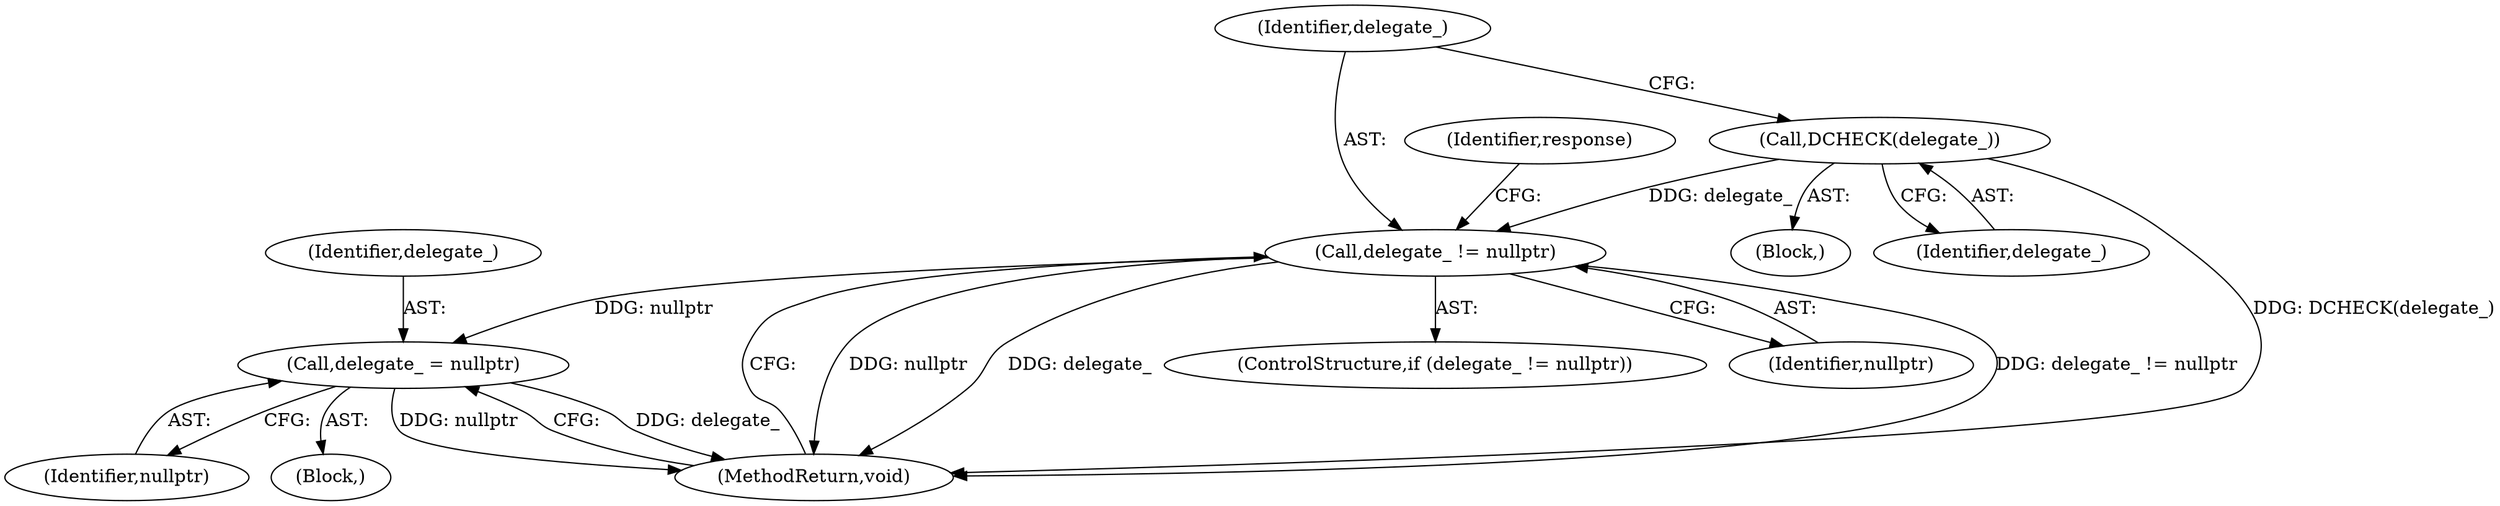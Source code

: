 digraph "1_Chrome_761d65ebcac0cdb730fd27b87e207201ac38e3b4@del" {
"1000103" [label="(Call,DCHECK(delegate_))"];
"1000106" [label="(Call,delegate_ != nullptr)"];
"1000117" [label="(Call,delegate_ = nullptr)"];
"1000120" [label="(MethodReturn,void)"];
"1000102" [label="(Block,)"];
"1000105" [label="(ControlStructure,if (delegate_ != nullptr))"];
"1000117" [label="(Call,delegate_ = nullptr)"];
"1000107" [label="(Identifier,delegate_)"];
"1000118" [label="(Identifier,delegate_)"];
"1000106" [label="(Call,delegate_ != nullptr)"];
"1000103" [label="(Call,DCHECK(delegate_))"];
"1000104" [label="(Identifier,delegate_)"];
"1000108" [label="(Identifier,nullptr)"];
"1000119" [label="(Identifier,nullptr)"];
"1000109" [label="(Block,)"];
"1000112" [label="(Identifier,response)"];
"1000103" -> "1000102"  [label="AST: "];
"1000103" -> "1000104"  [label="CFG: "];
"1000104" -> "1000103"  [label="AST: "];
"1000107" -> "1000103"  [label="CFG: "];
"1000103" -> "1000120"  [label="DDG: DCHECK(delegate_)"];
"1000103" -> "1000106"  [label="DDG: delegate_"];
"1000106" -> "1000105"  [label="AST: "];
"1000106" -> "1000108"  [label="CFG: "];
"1000107" -> "1000106"  [label="AST: "];
"1000108" -> "1000106"  [label="AST: "];
"1000112" -> "1000106"  [label="CFG: "];
"1000120" -> "1000106"  [label="CFG: "];
"1000106" -> "1000120"  [label="DDG: nullptr"];
"1000106" -> "1000120"  [label="DDG: delegate_"];
"1000106" -> "1000120"  [label="DDG: delegate_ != nullptr"];
"1000106" -> "1000117"  [label="DDG: nullptr"];
"1000117" -> "1000109"  [label="AST: "];
"1000117" -> "1000119"  [label="CFG: "];
"1000118" -> "1000117"  [label="AST: "];
"1000119" -> "1000117"  [label="AST: "];
"1000120" -> "1000117"  [label="CFG: "];
"1000117" -> "1000120"  [label="DDG: delegate_"];
"1000117" -> "1000120"  [label="DDG: nullptr"];
}
